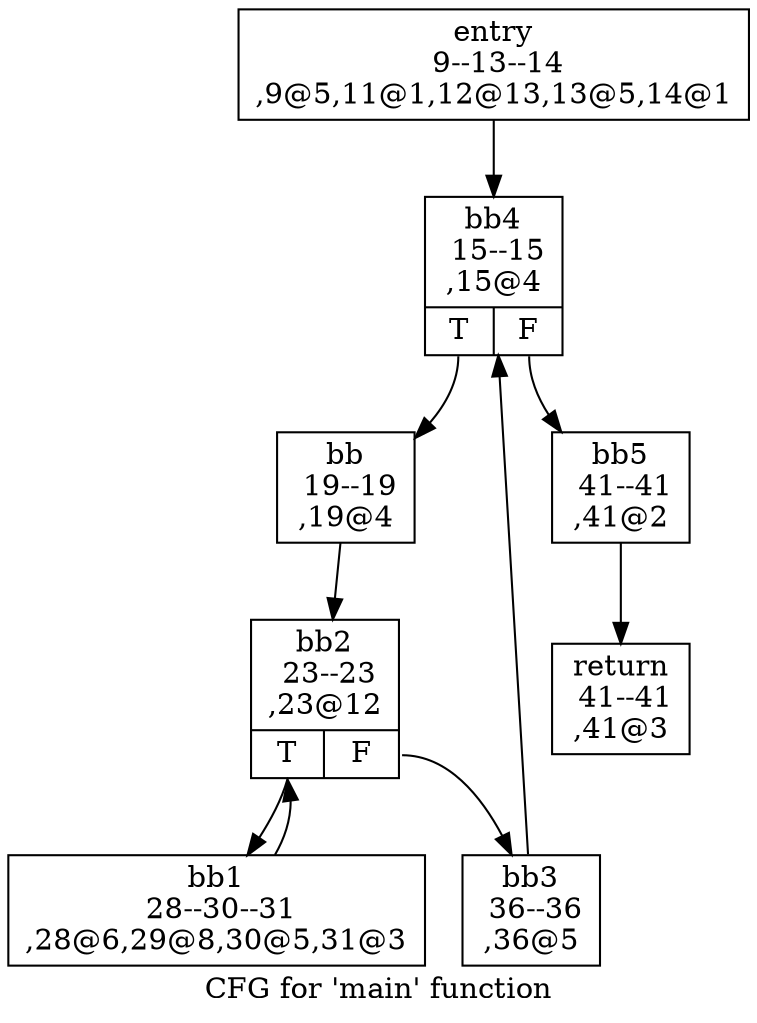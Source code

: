 digraph "CFG for 'main' function" {
	label="CFG for 'main' function";

	Node0x100807b20 [shape=record,label="{entry\n 9--13--14\n,9@5,11@1,12@13,13@5,14@1\n}"];
	Node0x100807b20 -> Node0x100807cb0;
	Node0x100807b70 [shape=record,label="{bb\n 19--19\n,19@4\n}"];
	Node0x100807b70 -> Node0x100807c10;
	Node0x100807bc0 [shape=record,label="{bb1\n 28--30--31\n,28@6,29@8,30@5,31@3\n}"];
	Node0x100807bc0 -> Node0x100807c10;
	Node0x100807c10 [shape=record,label="{bb2\n 23--23\n,23@12\n|{<s0>T|<s1>F}}"];
	Node0x100807c10:s0 -> Node0x100807bc0;
	Node0x100807c10:s1 -> Node0x100807c60;
	Node0x100807c60 [shape=record,label="{bb3\n 36--36\n,36@5\n}"];
	Node0x100807c60 -> Node0x100807cb0;
	Node0x100807cb0 [shape=record,label="{bb4\n 15--15\n,15@4\n|{<s0>T|<s1>F}}"];
	Node0x100807cb0:s0 -> Node0x100807b70;
	Node0x100807cb0:s1 -> Node0x100807d00;
	Node0x100807d00 [shape=record,label="{bb5\n 41--41\n,41@2\n}"];
	Node0x100807d00 -> Node0x100807d50;
	Node0x100807d50 [shape=record,label="{return\n 41--41\n,41@3\n}"];
}
